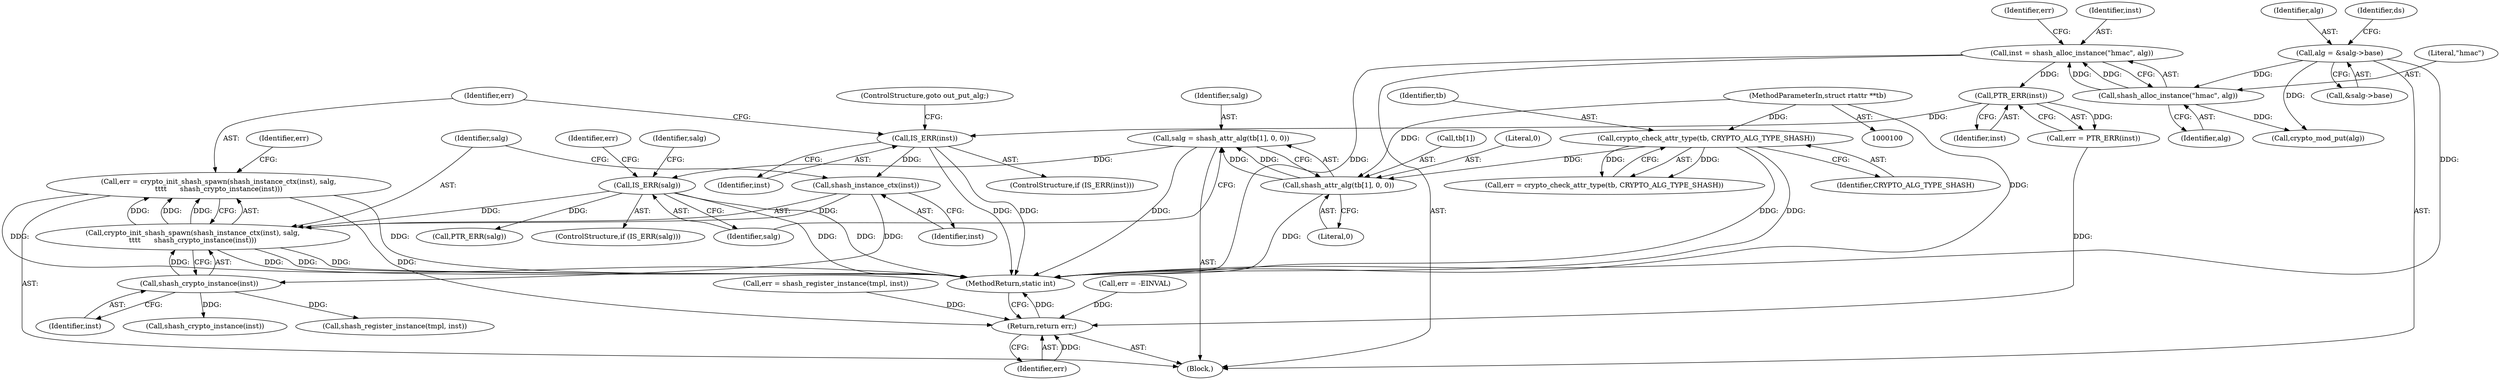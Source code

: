 digraph "0_linux_af3ff8045bbf3e32f1a448542e73abb4c8ceb6f1@API" {
"1000179" [label="(Call,err = crypto_init_shash_spawn(shash_instance_ctx(inst), salg,\n\t\t\t\t      shash_crypto_instance(inst)))"];
"1000181" [label="(Call,crypto_init_shash_spawn(shash_instance_ctx(inst), salg,\n\t\t\t\t      shash_crypto_instance(inst)))"];
"1000182" [label="(Call,shash_instance_ctx(inst))"];
"1000176" [label="(Call,IS_ERR(inst))"];
"1000173" [label="(Call,PTR_ERR(inst))"];
"1000166" [label="(Call,inst = shash_alloc_instance(\"hmac\", alg))"];
"1000168" [label="(Call,shash_alloc_instance(\"hmac\", alg))"];
"1000147" [label="(Call,alg = &salg->base)"];
"1000128" [label="(Call,IS_ERR(salg))"];
"1000119" [label="(Call,salg = shash_attr_alg(tb[1], 0, 0))"];
"1000121" [label="(Call,shash_attr_alg(tb[1], 0, 0))"];
"1000112" [label="(Call,crypto_check_attr_type(tb, CRYPTO_ALG_TYPE_SHASH))"];
"1000102" [label="(MethodParameterIn,struct rtattr **tb)"];
"1000185" [label="(Call,shash_crypto_instance(inst))"];
"1000344" [label="(Return,return err;)"];
"1000113" [label="(Identifier,tb)"];
"1000339" [label="(Call,shash_crypto_instance(inst))"];
"1000131" [label="(Call,PTR_ERR(salg))"];
"1000172" [label="(Identifier,err)"];
"1000344" [label="(Return,return err;)"];
"1000185" [label="(Call,shash_crypto_instance(inst))"];
"1000345" [label="(Identifier,err)"];
"1000183" [label="(Identifier,inst)"];
"1000119" [label="(Call,salg = shash_attr_alg(tb[1], 0, 0))"];
"1000186" [label="(Identifier,inst)"];
"1000329" [label="(Call,err = shash_register_instance(tmpl, inst))"];
"1000170" [label="(Identifier,alg)"];
"1000342" [label="(Call,crypto_mod_put(alg))"];
"1000122" [label="(Call,tb[1])"];
"1000175" [label="(ControlStructure,if (IS_ERR(inst)))"];
"1000168" [label="(Call,shash_alloc_instance(\"hmac\", alg))"];
"1000176" [label="(Call,IS_ERR(inst))"];
"1000177" [label="(Identifier,inst)"];
"1000166" [label="(Call,inst = shash_alloc_instance(\"hmac\", alg))"];
"1000346" [label="(MethodReturn,static int)"];
"1000147" [label="(Call,alg = &salg->base)"];
"1000181" [label="(Call,crypto_init_shash_spawn(shash_instance_ctx(inst), salg,\n\t\t\t\t      shash_crypto_instance(inst)))"];
"1000134" [label="(Identifier,err)"];
"1000180" [label="(Identifier,err)"];
"1000126" [label="(Literal,0)"];
"1000114" [label="(Identifier,CRYPTO_ALG_TYPE_SHASH)"];
"1000127" [label="(ControlStructure,if (IS_ERR(salg)))"];
"1000331" [label="(Call,shash_register_instance(tmpl, inst))"];
"1000167" [label="(Identifier,inst)"];
"1000184" [label="(Identifier,salg)"];
"1000148" [label="(Identifier,alg)"];
"1000125" [label="(Literal,0)"];
"1000132" [label="(Identifier,salg)"];
"1000178" [label="(ControlStructure,goto out_put_alg;)"];
"1000174" [label="(Identifier,inst)"];
"1000128" [label="(Call,IS_ERR(salg))"];
"1000188" [label="(Identifier,err)"];
"1000112" [label="(Call,crypto_check_attr_type(tb, CRYPTO_ALG_TYPE_SHASH))"];
"1000169" [label="(Literal,\"hmac\")"];
"1000171" [label="(Call,err = PTR_ERR(inst))"];
"1000102" [label="(MethodParameterIn,struct rtattr **tb)"];
"1000120" [label="(Identifier,salg)"];
"1000173" [label="(Call,PTR_ERR(inst))"];
"1000156" [label="(Identifier,ds)"];
"1000149" [label="(Call,&salg->base)"];
"1000179" [label="(Call,err = crypto_init_shash_spawn(shash_instance_ctx(inst), salg,\n\t\t\t\t      shash_crypto_instance(inst)))"];
"1000110" [label="(Call,err = crypto_check_attr_type(tb, CRYPTO_ALG_TYPE_SHASH))"];
"1000129" [label="(Identifier,salg)"];
"1000133" [label="(Call,err = -EINVAL)"];
"1000121" [label="(Call,shash_attr_alg(tb[1], 0, 0))"];
"1000103" [label="(Block,)"];
"1000182" [label="(Call,shash_instance_ctx(inst))"];
"1000179" -> "1000103"  [label="AST: "];
"1000179" -> "1000181"  [label="CFG: "];
"1000180" -> "1000179"  [label="AST: "];
"1000181" -> "1000179"  [label="AST: "];
"1000188" -> "1000179"  [label="CFG: "];
"1000179" -> "1000346"  [label="DDG: "];
"1000179" -> "1000346"  [label="DDG: "];
"1000181" -> "1000179"  [label="DDG: "];
"1000181" -> "1000179"  [label="DDG: "];
"1000181" -> "1000179"  [label="DDG: "];
"1000179" -> "1000344"  [label="DDG: "];
"1000181" -> "1000185"  [label="CFG: "];
"1000182" -> "1000181"  [label="AST: "];
"1000184" -> "1000181"  [label="AST: "];
"1000185" -> "1000181"  [label="AST: "];
"1000181" -> "1000346"  [label="DDG: "];
"1000181" -> "1000346"  [label="DDG: "];
"1000181" -> "1000346"  [label="DDG: "];
"1000182" -> "1000181"  [label="DDG: "];
"1000128" -> "1000181"  [label="DDG: "];
"1000185" -> "1000181"  [label="DDG: "];
"1000182" -> "1000183"  [label="CFG: "];
"1000183" -> "1000182"  [label="AST: "];
"1000184" -> "1000182"  [label="CFG: "];
"1000176" -> "1000182"  [label="DDG: "];
"1000182" -> "1000185"  [label="DDG: "];
"1000176" -> "1000175"  [label="AST: "];
"1000176" -> "1000177"  [label="CFG: "];
"1000177" -> "1000176"  [label="AST: "];
"1000178" -> "1000176"  [label="CFG: "];
"1000180" -> "1000176"  [label="CFG: "];
"1000176" -> "1000346"  [label="DDG: "];
"1000176" -> "1000346"  [label="DDG: "];
"1000173" -> "1000176"  [label="DDG: "];
"1000173" -> "1000171"  [label="AST: "];
"1000173" -> "1000174"  [label="CFG: "];
"1000174" -> "1000173"  [label="AST: "];
"1000171" -> "1000173"  [label="CFG: "];
"1000173" -> "1000171"  [label="DDG: "];
"1000166" -> "1000173"  [label="DDG: "];
"1000166" -> "1000103"  [label="AST: "];
"1000166" -> "1000168"  [label="CFG: "];
"1000167" -> "1000166"  [label="AST: "];
"1000168" -> "1000166"  [label="AST: "];
"1000172" -> "1000166"  [label="CFG: "];
"1000166" -> "1000346"  [label="DDG: "];
"1000168" -> "1000166"  [label="DDG: "];
"1000168" -> "1000166"  [label="DDG: "];
"1000168" -> "1000170"  [label="CFG: "];
"1000169" -> "1000168"  [label="AST: "];
"1000170" -> "1000168"  [label="AST: "];
"1000147" -> "1000168"  [label="DDG: "];
"1000168" -> "1000342"  [label="DDG: "];
"1000147" -> "1000103"  [label="AST: "];
"1000147" -> "1000149"  [label="CFG: "];
"1000148" -> "1000147"  [label="AST: "];
"1000149" -> "1000147"  [label="AST: "];
"1000156" -> "1000147"  [label="CFG: "];
"1000147" -> "1000346"  [label="DDG: "];
"1000147" -> "1000342"  [label="DDG: "];
"1000128" -> "1000127"  [label="AST: "];
"1000128" -> "1000129"  [label="CFG: "];
"1000129" -> "1000128"  [label="AST: "];
"1000132" -> "1000128"  [label="CFG: "];
"1000134" -> "1000128"  [label="CFG: "];
"1000128" -> "1000346"  [label="DDG: "];
"1000128" -> "1000346"  [label="DDG: "];
"1000119" -> "1000128"  [label="DDG: "];
"1000128" -> "1000131"  [label="DDG: "];
"1000119" -> "1000103"  [label="AST: "];
"1000119" -> "1000121"  [label="CFG: "];
"1000120" -> "1000119"  [label="AST: "];
"1000121" -> "1000119"  [label="AST: "];
"1000129" -> "1000119"  [label="CFG: "];
"1000119" -> "1000346"  [label="DDG: "];
"1000121" -> "1000119"  [label="DDG: "];
"1000121" -> "1000119"  [label="DDG: "];
"1000121" -> "1000126"  [label="CFG: "];
"1000122" -> "1000121"  [label="AST: "];
"1000125" -> "1000121"  [label="AST: "];
"1000126" -> "1000121"  [label="AST: "];
"1000121" -> "1000346"  [label="DDG: "];
"1000112" -> "1000121"  [label="DDG: "];
"1000102" -> "1000121"  [label="DDG: "];
"1000112" -> "1000110"  [label="AST: "];
"1000112" -> "1000114"  [label="CFG: "];
"1000113" -> "1000112"  [label="AST: "];
"1000114" -> "1000112"  [label="AST: "];
"1000110" -> "1000112"  [label="CFG: "];
"1000112" -> "1000346"  [label="DDG: "];
"1000112" -> "1000346"  [label="DDG: "];
"1000112" -> "1000110"  [label="DDG: "];
"1000112" -> "1000110"  [label="DDG: "];
"1000102" -> "1000112"  [label="DDG: "];
"1000102" -> "1000100"  [label="AST: "];
"1000102" -> "1000346"  [label="DDG: "];
"1000185" -> "1000186"  [label="CFG: "];
"1000186" -> "1000185"  [label="AST: "];
"1000185" -> "1000331"  [label="DDG: "];
"1000185" -> "1000339"  [label="DDG: "];
"1000344" -> "1000103"  [label="AST: "];
"1000344" -> "1000345"  [label="CFG: "];
"1000345" -> "1000344"  [label="AST: "];
"1000346" -> "1000344"  [label="CFG: "];
"1000344" -> "1000346"  [label="DDG: "];
"1000345" -> "1000344"  [label="DDG: "];
"1000171" -> "1000344"  [label="DDG: "];
"1000133" -> "1000344"  [label="DDG: "];
"1000329" -> "1000344"  [label="DDG: "];
}
